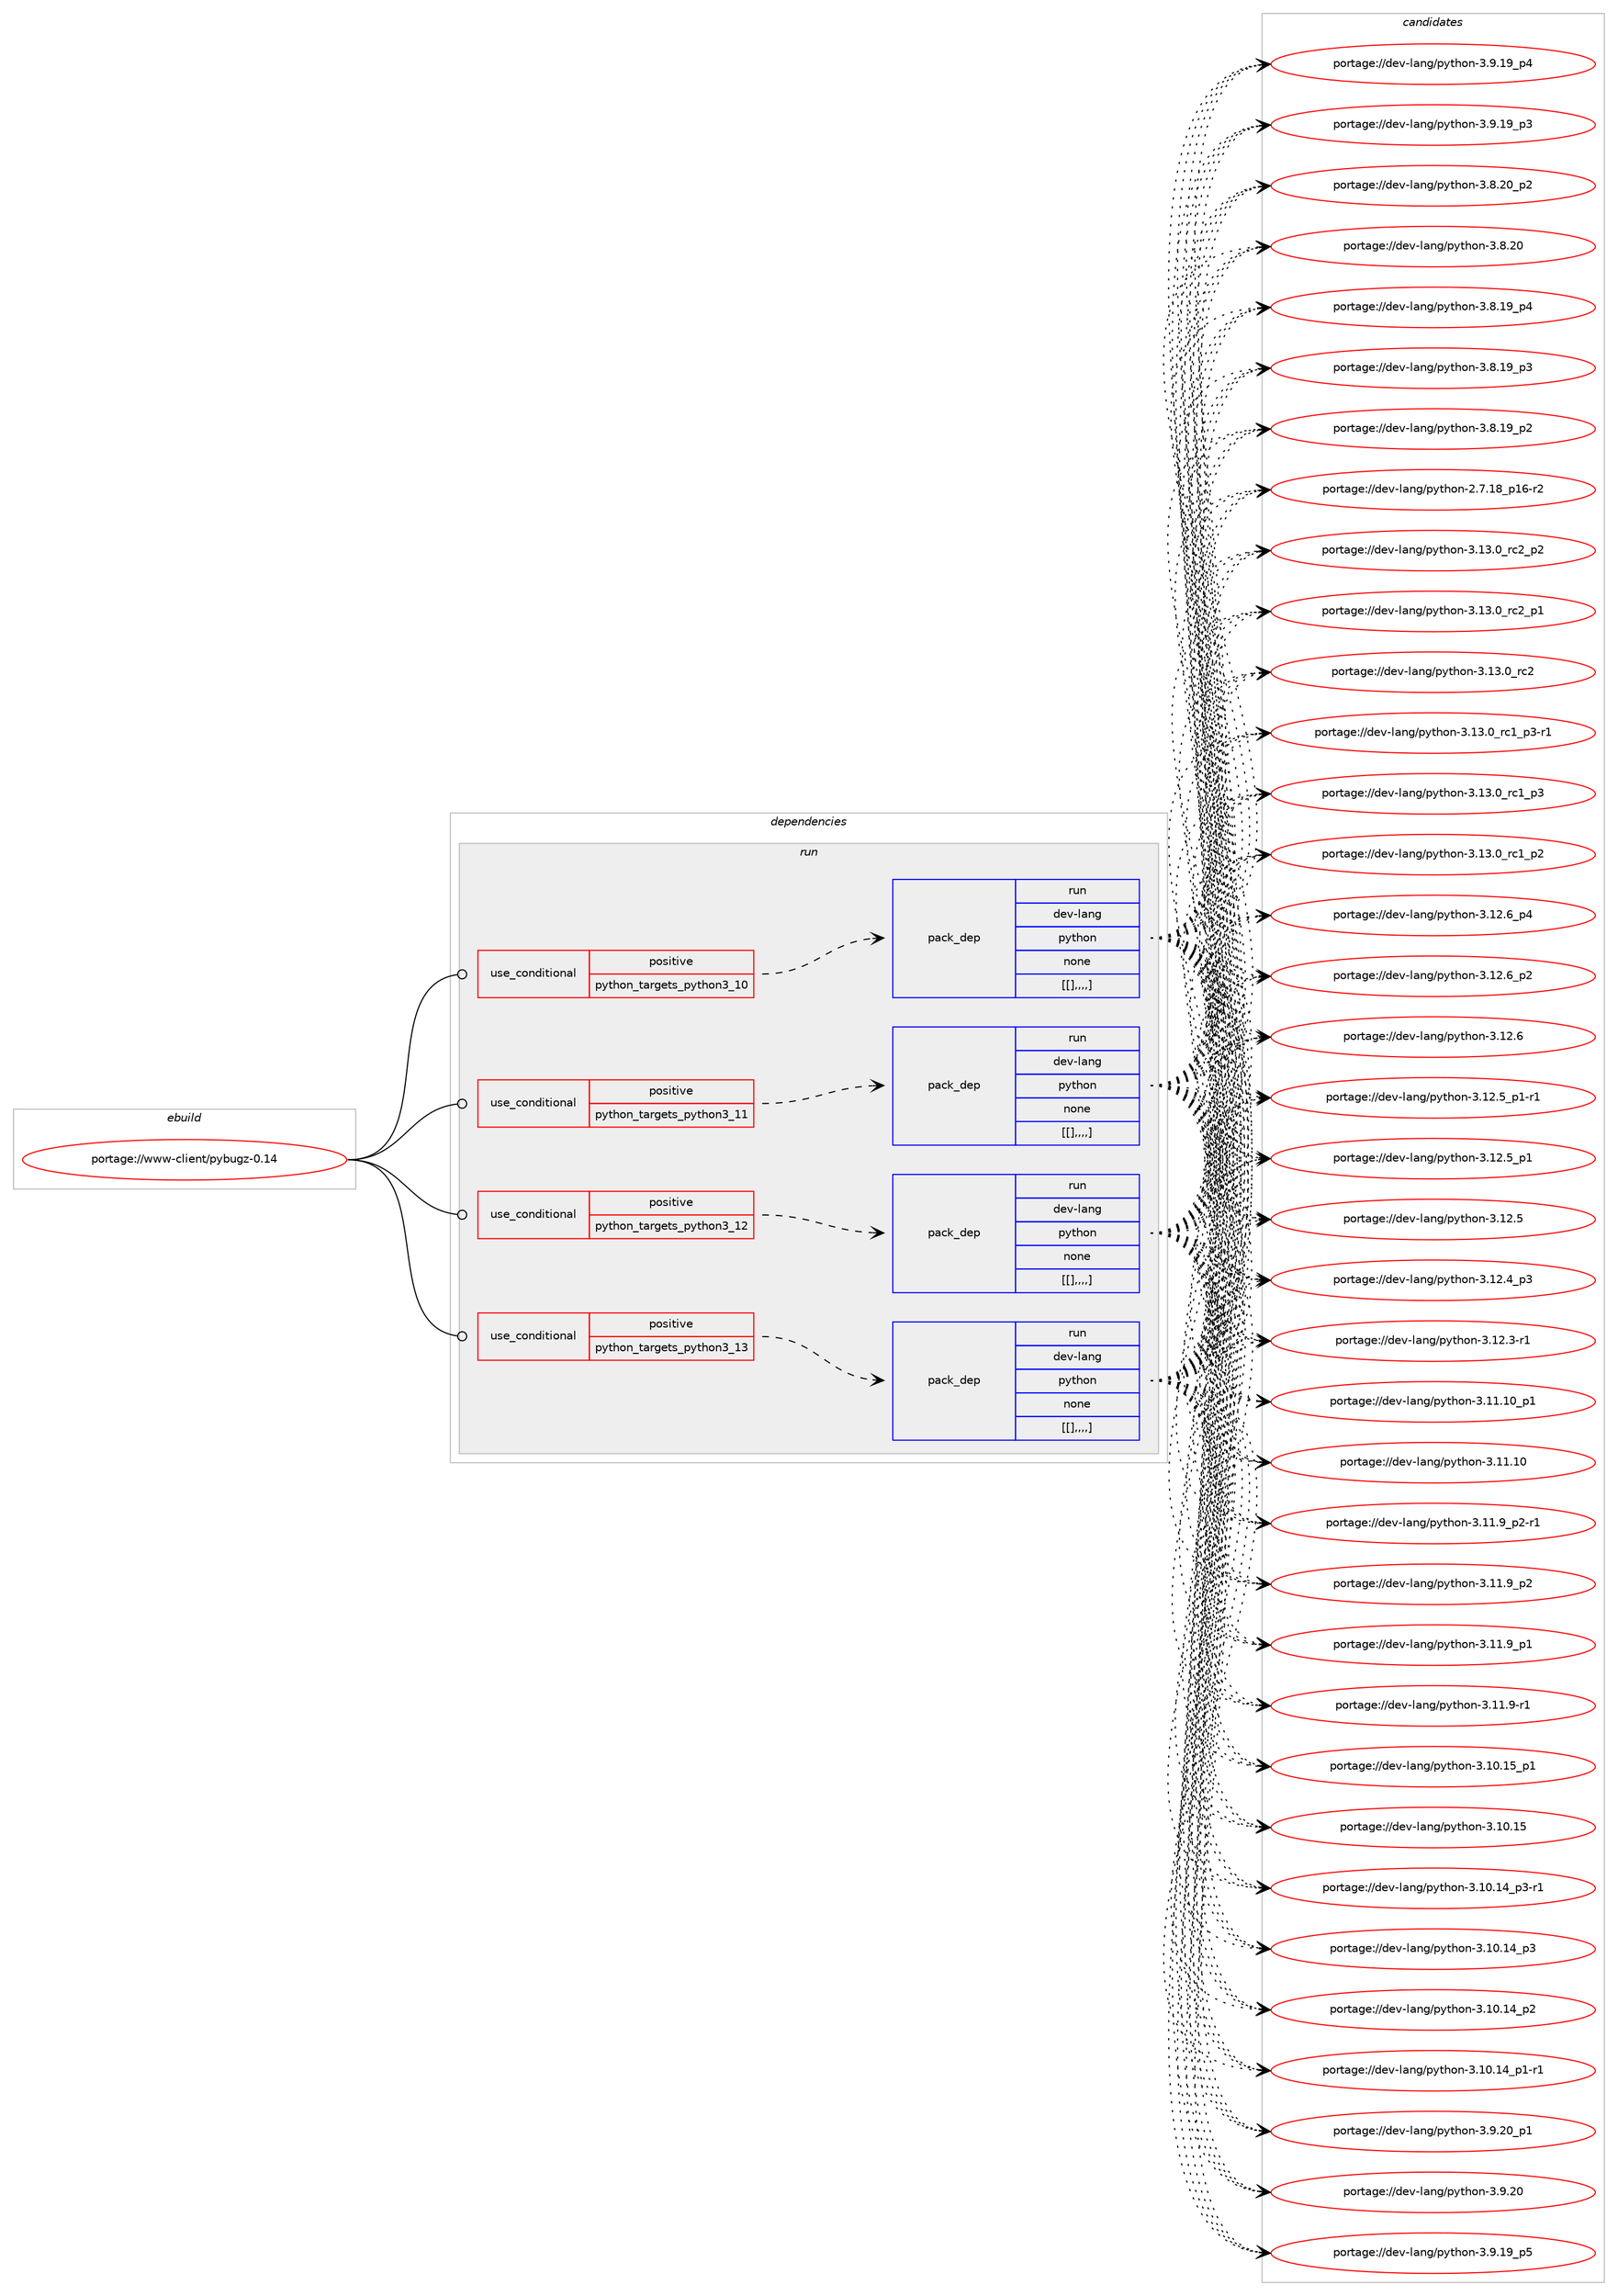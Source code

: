 digraph prolog {

# *************
# Graph options
# *************

newrank=true;
concentrate=true;
compound=true;
graph [rankdir=LR,fontname=Helvetica,fontsize=10,ranksep=1.5];#, ranksep=2.5, nodesep=0.2];
edge  [arrowhead=vee];
node  [fontname=Helvetica,fontsize=10];

# **********
# The ebuild
# **********

subgraph cluster_leftcol {
color=gray;
label=<<i>ebuild</i>>;
id [label="portage://www-client/pybugz-0.14", color=red, width=4, href="../www-client/pybugz-0.14.svg"];
}

# ****************
# The dependencies
# ****************

subgraph cluster_midcol {
color=gray;
label=<<i>dependencies</i>>;
subgraph cluster_compile {
fillcolor="#eeeeee";
style=filled;
label=<<i>compile</i>>;
}
subgraph cluster_compileandrun {
fillcolor="#eeeeee";
style=filled;
label=<<i>compile and run</i>>;
}
subgraph cluster_run {
fillcolor="#eeeeee";
style=filled;
label=<<i>run</i>>;
subgraph cond10708 {
dependency29456 [label=<<TABLE BORDER="0" CELLBORDER="1" CELLSPACING="0" CELLPADDING="4"><TR><TD ROWSPAN="3" CELLPADDING="10">use_conditional</TD></TR><TR><TD>positive</TD></TR><TR><TD>python_targets_python3_10</TD></TR></TABLE>>, shape=none, color=red];
subgraph pack18527 {
dependency29457 [label=<<TABLE BORDER="0" CELLBORDER="1" CELLSPACING="0" CELLPADDING="4" WIDTH="220"><TR><TD ROWSPAN="6" CELLPADDING="30">pack_dep</TD></TR><TR><TD WIDTH="110">run</TD></TR><TR><TD>dev-lang</TD></TR><TR><TD>python</TD></TR><TR><TD>none</TD></TR><TR><TD>[[],,,,]</TD></TR></TABLE>>, shape=none, color=blue];
}
dependency29456:e -> dependency29457:w [weight=20,style="dashed",arrowhead="vee"];
}
id:e -> dependency29456:w [weight=20,style="solid",arrowhead="odot"];
subgraph cond10709 {
dependency29458 [label=<<TABLE BORDER="0" CELLBORDER="1" CELLSPACING="0" CELLPADDING="4"><TR><TD ROWSPAN="3" CELLPADDING="10">use_conditional</TD></TR><TR><TD>positive</TD></TR><TR><TD>python_targets_python3_11</TD></TR></TABLE>>, shape=none, color=red];
subgraph pack18528 {
dependency29459 [label=<<TABLE BORDER="0" CELLBORDER="1" CELLSPACING="0" CELLPADDING="4" WIDTH="220"><TR><TD ROWSPAN="6" CELLPADDING="30">pack_dep</TD></TR><TR><TD WIDTH="110">run</TD></TR><TR><TD>dev-lang</TD></TR><TR><TD>python</TD></TR><TR><TD>none</TD></TR><TR><TD>[[],,,,]</TD></TR></TABLE>>, shape=none, color=blue];
}
dependency29458:e -> dependency29459:w [weight=20,style="dashed",arrowhead="vee"];
}
id:e -> dependency29458:w [weight=20,style="solid",arrowhead="odot"];
subgraph cond10710 {
dependency29460 [label=<<TABLE BORDER="0" CELLBORDER="1" CELLSPACING="0" CELLPADDING="4"><TR><TD ROWSPAN="3" CELLPADDING="10">use_conditional</TD></TR><TR><TD>positive</TD></TR><TR><TD>python_targets_python3_12</TD></TR></TABLE>>, shape=none, color=red];
subgraph pack18529 {
dependency29461 [label=<<TABLE BORDER="0" CELLBORDER="1" CELLSPACING="0" CELLPADDING="4" WIDTH="220"><TR><TD ROWSPAN="6" CELLPADDING="30">pack_dep</TD></TR><TR><TD WIDTH="110">run</TD></TR><TR><TD>dev-lang</TD></TR><TR><TD>python</TD></TR><TR><TD>none</TD></TR><TR><TD>[[],,,,]</TD></TR></TABLE>>, shape=none, color=blue];
}
dependency29460:e -> dependency29461:w [weight=20,style="dashed",arrowhead="vee"];
}
id:e -> dependency29460:w [weight=20,style="solid",arrowhead="odot"];
subgraph cond10711 {
dependency29462 [label=<<TABLE BORDER="0" CELLBORDER="1" CELLSPACING="0" CELLPADDING="4"><TR><TD ROWSPAN="3" CELLPADDING="10">use_conditional</TD></TR><TR><TD>positive</TD></TR><TR><TD>python_targets_python3_13</TD></TR></TABLE>>, shape=none, color=red];
subgraph pack18530 {
dependency29463 [label=<<TABLE BORDER="0" CELLBORDER="1" CELLSPACING="0" CELLPADDING="4" WIDTH="220"><TR><TD ROWSPAN="6" CELLPADDING="30">pack_dep</TD></TR><TR><TD WIDTH="110">run</TD></TR><TR><TD>dev-lang</TD></TR><TR><TD>python</TD></TR><TR><TD>none</TD></TR><TR><TD>[[],,,,]</TD></TR></TABLE>>, shape=none, color=blue];
}
dependency29462:e -> dependency29463:w [weight=20,style="dashed",arrowhead="vee"];
}
id:e -> dependency29462:w [weight=20,style="solid",arrowhead="odot"];
}
}

# **************
# The candidates
# **************

subgraph cluster_choices {
rank=same;
color=gray;
label=<<i>candidates</i>>;

subgraph choice18527 {
color=black;
nodesep=1;
choice100101118451089711010347112121116104111110455146495146489511499509511250 [label="portage://dev-lang/python-3.13.0_rc2_p2", color=red, width=4,href="../dev-lang/python-3.13.0_rc2_p2.svg"];
choice100101118451089711010347112121116104111110455146495146489511499509511249 [label="portage://dev-lang/python-3.13.0_rc2_p1", color=red, width=4,href="../dev-lang/python-3.13.0_rc2_p1.svg"];
choice10010111845108971101034711212111610411111045514649514648951149950 [label="portage://dev-lang/python-3.13.0_rc2", color=red, width=4,href="../dev-lang/python-3.13.0_rc2.svg"];
choice1001011184510897110103471121211161041111104551464951464895114994995112514511449 [label="portage://dev-lang/python-3.13.0_rc1_p3-r1", color=red, width=4,href="../dev-lang/python-3.13.0_rc1_p3-r1.svg"];
choice100101118451089711010347112121116104111110455146495146489511499499511251 [label="portage://dev-lang/python-3.13.0_rc1_p3", color=red, width=4,href="../dev-lang/python-3.13.0_rc1_p3.svg"];
choice100101118451089711010347112121116104111110455146495146489511499499511250 [label="portage://dev-lang/python-3.13.0_rc1_p2", color=red, width=4,href="../dev-lang/python-3.13.0_rc1_p2.svg"];
choice100101118451089711010347112121116104111110455146495046549511252 [label="portage://dev-lang/python-3.12.6_p4", color=red, width=4,href="../dev-lang/python-3.12.6_p4.svg"];
choice100101118451089711010347112121116104111110455146495046549511250 [label="portage://dev-lang/python-3.12.6_p2", color=red, width=4,href="../dev-lang/python-3.12.6_p2.svg"];
choice10010111845108971101034711212111610411111045514649504654 [label="portage://dev-lang/python-3.12.6", color=red, width=4,href="../dev-lang/python-3.12.6.svg"];
choice1001011184510897110103471121211161041111104551464950465395112494511449 [label="portage://dev-lang/python-3.12.5_p1-r1", color=red, width=4,href="../dev-lang/python-3.12.5_p1-r1.svg"];
choice100101118451089711010347112121116104111110455146495046539511249 [label="portage://dev-lang/python-3.12.5_p1", color=red, width=4,href="../dev-lang/python-3.12.5_p1.svg"];
choice10010111845108971101034711212111610411111045514649504653 [label="portage://dev-lang/python-3.12.5", color=red, width=4,href="../dev-lang/python-3.12.5.svg"];
choice100101118451089711010347112121116104111110455146495046529511251 [label="portage://dev-lang/python-3.12.4_p3", color=red, width=4,href="../dev-lang/python-3.12.4_p3.svg"];
choice100101118451089711010347112121116104111110455146495046514511449 [label="portage://dev-lang/python-3.12.3-r1", color=red, width=4,href="../dev-lang/python-3.12.3-r1.svg"];
choice10010111845108971101034711212111610411111045514649494649489511249 [label="portage://dev-lang/python-3.11.10_p1", color=red, width=4,href="../dev-lang/python-3.11.10_p1.svg"];
choice1001011184510897110103471121211161041111104551464949464948 [label="portage://dev-lang/python-3.11.10", color=red, width=4,href="../dev-lang/python-3.11.10.svg"];
choice1001011184510897110103471121211161041111104551464949465795112504511449 [label="portage://dev-lang/python-3.11.9_p2-r1", color=red, width=4,href="../dev-lang/python-3.11.9_p2-r1.svg"];
choice100101118451089711010347112121116104111110455146494946579511250 [label="portage://dev-lang/python-3.11.9_p2", color=red, width=4,href="../dev-lang/python-3.11.9_p2.svg"];
choice100101118451089711010347112121116104111110455146494946579511249 [label="portage://dev-lang/python-3.11.9_p1", color=red, width=4,href="../dev-lang/python-3.11.9_p1.svg"];
choice100101118451089711010347112121116104111110455146494946574511449 [label="portage://dev-lang/python-3.11.9-r1", color=red, width=4,href="../dev-lang/python-3.11.9-r1.svg"];
choice10010111845108971101034711212111610411111045514649484649539511249 [label="portage://dev-lang/python-3.10.15_p1", color=red, width=4,href="../dev-lang/python-3.10.15_p1.svg"];
choice1001011184510897110103471121211161041111104551464948464953 [label="portage://dev-lang/python-3.10.15", color=red, width=4,href="../dev-lang/python-3.10.15.svg"];
choice100101118451089711010347112121116104111110455146494846495295112514511449 [label="portage://dev-lang/python-3.10.14_p3-r1", color=red, width=4,href="../dev-lang/python-3.10.14_p3-r1.svg"];
choice10010111845108971101034711212111610411111045514649484649529511251 [label="portage://dev-lang/python-3.10.14_p3", color=red, width=4,href="../dev-lang/python-3.10.14_p3.svg"];
choice10010111845108971101034711212111610411111045514649484649529511250 [label="portage://dev-lang/python-3.10.14_p2", color=red, width=4,href="../dev-lang/python-3.10.14_p2.svg"];
choice100101118451089711010347112121116104111110455146494846495295112494511449 [label="portage://dev-lang/python-3.10.14_p1-r1", color=red, width=4,href="../dev-lang/python-3.10.14_p1-r1.svg"];
choice100101118451089711010347112121116104111110455146574650489511249 [label="portage://dev-lang/python-3.9.20_p1", color=red, width=4,href="../dev-lang/python-3.9.20_p1.svg"];
choice10010111845108971101034711212111610411111045514657465048 [label="portage://dev-lang/python-3.9.20", color=red, width=4,href="../dev-lang/python-3.9.20.svg"];
choice100101118451089711010347112121116104111110455146574649579511253 [label="portage://dev-lang/python-3.9.19_p5", color=red, width=4,href="../dev-lang/python-3.9.19_p5.svg"];
choice100101118451089711010347112121116104111110455146574649579511252 [label="portage://dev-lang/python-3.9.19_p4", color=red, width=4,href="../dev-lang/python-3.9.19_p4.svg"];
choice100101118451089711010347112121116104111110455146574649579511251 [label="portage://dev-lang/python-3.9.19_p3", color=red, width=4,href="../dev-lang/python-3.9.19_p3.svg"];
choice100101118451089711010347112121116104111110455146564650489511250 [label="portage://dev-lang/python-3.8.20_p2", color=red, width=4,href="../dev-lang/python-3.8.20_p2.svg"];
choice10010111845108971101034711212111610411111045514656465048 [label="portage://dev-lang/python-3.8.20", color=red, width=4,href="../dev-lang/python-3.8.20.svg"];
choice100101118451089711010347112121116104111110455146564649579511252 [label="portage://dev-lang/python-3.8.19_p4", color=red, width=4,href="../dev-lang/python-3.8.19_p4.svg"];
choice100101118451089711010347112121116104111110455146564649579511251 [label="portage://dev-lang/python-3.8.19_p3", color=red, width=4,href="../dev-lang/python-3.8.19_p3.svg"];
choice100101118451089711010347112121116104111110455146564649579511250 [label="portage://dev-lang/python-3.8.19_p2", color=red, width=4,href="../dev-lang/python-3.8.19_p2.svg"];
choice100101118451089711010347112121116104111110455046554649569511249544511450 [label="portage://dev-lang/python-2.7.18_p16-r2", color=red, width=4,href="../dev-lang/python-2.7.18_p16-r2.svg"];
dependency29457:e -> choice100101118451089711010347112121116104111110455146495146489511499509511250:w [style=dotted,weight="100"];
dependency29457:e -> choice100101118451089711010347112121116104111110455146495146489511499509511249:w [style=dotted,weight="100"];
dependency29457:e -> choice10010111845108971101034711212111610411111045514649514648951149950:w [style=dotted,weight="100"];
dependency29457:e -> choice1001011184510897110103471121211161041111104551464951464895114994995112514511449:w [style=dotted,weight="100"];
dependency29457:e -> choice100101118451089711010347112121116104111110455146495146489511499499511251:w [style=dotted,weight="100"];
dependency29457:e -> choice100101118451089711010347112121116104111110455146495146489511499499511250:w [style=dotted,weight="100"];
dependency29457:e -> choice100101118451089711010347112121116104111110455146495046549511252:w [style=dotted,weight="100"];
dependency29457:e -> choice100101118451089711010347112121116104111110455146495046549511250:w [style=dotted,weight="100"];
dependency29457:e -> choice10010111845108971101034711212111610411111045514649504654:w [style=dotted,weight="100"];
dependency29457:e -> choice1001011184510897110103471121211161041111104551464950465395112494511449:w [style=dotted,weight="100"];
dependency29457:e -> choice100101118451089711010347112121116104111110455146495046539511249:w [style=dotted,weight="100"];
dependency29457:e -> choice10010111845108971101034711212111610411111045514649504653:w [style=dotted,weight="100"];
dependency29457:e -> choice100101118451089711010347112121116104111110455146495046529511251:w [style=dotted,weight="100"];
dependency29457:e -> choice100101118451089711010347112121116104111110455146495046514511449:w [style=dotted,weight="100"];
dependency29457:e -> choice10010111845108971101034711212111610411111045514649494649489511249:w [style=dotted,weight="100"];
dependency29457:e -> choice1001011184510897110103471121211161041111104551464949464948:w [style=dotted,weight="100"];
dependency29457:e -> choice1001011184510897110103471121211161041111104551464949465795112504511449:w [style=dotted,weight="100"];
dependency29457:e -> choice100101118451089711010347112121116104111110455146494946579511250:w [style=dotted,weight="100"];
dependency29457:e -> choice100101118451089711010347112121116104111110455146494946579511249:w [style=dotted,weight="100"];
dependency29457:e -> choice100101118451089711010347112121116104111110455146494946574511449:w [style=dotted,weight="100"];
dependency29457:e -> choice10010111845108971101034711212111610411111045514649484649539511249:w [style=dotted,weight="100"];
dependency29457:e -> choice1001011184510897110103471121211161041111104551464948464953:w [style=dotted,weight="100"];
dependency29457:e -> choice100101118451089711010347112121116104111110455146494846495295112514511449:w [style=dotted,weight="100"];
dependency29457:e -> choice10010111845108971101034711212111610411111045514649484649529511251:w [style=dotted,weight="100"];
dependency29457:e -> choice10010111845108971101034711212111610411111045514649484649529511250:w [style=dotted,weight="100"];
dependency29457:e -> choice100101118451089711010347112121116104111110455146494846495295112494511449:w [style=dotted,weight="100"];
dependency29457:e -> choice100101118451089711010347112121116104111110455146574650489511249:w [style=dotted,weight="100"];
dependency29457:e -> choice10010111845108971101034711212111610411111045514657465048:w [style=dotted,weight="100"];
dependency29457:e -> choice100101118451089711010347112121116104111110455146574649579511253:w [style=dotted,weight="100"];
dependency29457:e -> choice100101118451089711010347112121116104111110455146574649579511252:w [style=dotted,weight="100"];
dependency29457:e -> choice100101118451089711010347112121116104111110455146574649579511251:w [style=dotted,weight="100"];
dependency29457:e -> choice100101118451089711010347112121116104111110455146564650489511250:w [style=dotted,weight="100"];
dependency29457:e -> choice10010111845108971101034711212111610411111045514656465048:w [style=dotted,weight="100"];
dependency29457:e -> choice100101118451089711010347112121116104111110455146564649579511252:w [style=dotted,weight="100"];
dependency29457:e -> choice100101118451089711010347112121116104111110455146564649579511251:w [style=dotted,weight="100"];
dependency29457:e -> choice100101118451089711010347112121116104111110455146564649579511250:w [style=dotted,weight="100"];
dependency29457:e -> choice100101118451089711010347112121116104111110455046554649569511249544511450:w [style=dotted,weight="100"];
}
subgraph choice18528 {
color=black;
nodesep=1;
choice100101118451089711010347112121116104111110455146495146489511499509511250 [label="portage://dev-lang/python-3.13.0_rc2_p2", color=red, width=4,href="../dev-lang/python-3.13.0_rc2_p2.svg"];
choice100101118451089711010347112121116104111110455146495146489511499509511249 [label="portage://dev-lang/python-3.13.0_rc2_p1", color=red, width=4,href="../dev-lang/python-3.13.0_rc2_p1.svg"];
choice10010111845108971101034711212111610411111045514649514648951149950 [label="portage://dev-lang/python-3.13.0_rc2", color=red, width=4,href="../dev-lang/python-3.13.0_rc2.svg"];
choice1001011184510897110103471121211161041111104551464951464895114994995112514511449 [label="portage://dev-lang/python-3.13.0_rc1_p3-r1", color=red, width=4,href="../dev-lang/python-3.13.0_rc1_p3-r1.svg"];
choice100101118451089711010347112121116104111110455146495146489511499499511251 [label="portage://dev-lang/python-3.13.0_rc1_p3", color=red, width=4,href="../dev-lang/python-3.13.0_rc1_p3.svg"];
choice100101118451089711010347112121116104111110455146495146489511499499511250 [label="portage://dev-lang/python-3.13.0_rc1_p2", color=red, width=4,href="../dev-lang/python-3.13.0_rc1_p2.svg"];
choice100101118451089711010347112121116104111110455146495046549511252 [label="portage://dev-lang/python-3.12.6_p4", color=red, width=4,href="../dev-lang/python-3.12.6_p4.svg"];
choice100101118451089711010347112121116104111110455146495046549511250 [label="portage://dev-lang/python-3.12.6_p2", color=red, width=4,href="../dev-lang/python-3.12.6_p2.svg"];
choice10010111845108971101034711212111610411111045514649504654 [label="portage://dev-lang/python-3.12.6", color=red, width=4,href="../dev-lang/python-3.12.6.svg"];
choice1001011184510897110103471121211161041111104551464950465395112494511449 [label="portage://dev-lang/python-3.12.5_p1-r1", color=red, width=4,href="../dev-lang/python-3.12.5_p1-r1.svg"];
choice100101118451089711010347112121116104111110455146495046539511249 [label="portage://dev-lang/python-3.12.5_p1", color=red, width=4,href="../dev-lang/python-3.12.5_p1.svg"];
choice10010111845108971101034711212111610411111045514649504653 [label="portage://dev-lang/python-3.12.5", color=red, width=4,href="../dev-lang/python-3.12.5.svg"];
choice100101118451089711010347112121116104111110455146495046529511251 [label="portage://dev-lang/python-3.12.4_p3", color=red, width=4,href="../dev-lang/python-3.12.4_p3.svg"];
choice100101118451089711010347112121116104111110455146495046514511449 [label="portage://dev-lang/python-3.12.3-r1", color=red, width=4,href="../dev-lang/python-3.12.3-r1.svg"];
choice10010111845108971101034711212111610411111045514649494649489511249 [label="portage://dev-lang/python-3.11.10_p1", color=red, width=4,href="../dev-lang/python-3.11.10_p1.svg"];
choice1001011184510897110103471121211161041111104551464949464948 [label="portage://dev-lang/python-3.11.10", color=red, width=4,href="../dev-lang/python-3.11.10.svg"];
choice1001011184510897110103471121211161041111104551464949465795112504511449 [label="portage://dev-lang/python-3.11.9_p2-r1", color=red, width=4,href="../dev-lang/python-3.11.9_p2-r1.svg"];
choice100101118451089711010347112121116104111110455146494946579511250 [label="portage://dev-lang/python-3.11.9_p2", color=red, width=4,href="../dev-lang/python-3.11.9_p2.svg"];
choice100101118451089711010347112121116104111110455146494946579511249 [label="portage://dev-lang/python-3.11.9_p1", color=red, width=4,href="../dev-lang/python-3.11.9_p1.svg"];
choice100101118451089711010347112121116104111110455146494946574511449 [label="portage://dev-lang/python-3.11.9-r1", color=red, width=4,href="../dev-lang/python-3.11.9-r1.svg"];
choice10010111845108971101034711212111610411111045514649484649539511249 [label="portage://dev-lang/python-3.10.15_p1", color=red, width=4,href="../dev-lang/python-3.10.15_p1.svg"];
choice1001011184510897110103471121211161041111104551464948464953 [label="portage://dev-lang/python-3.10.15", color=red, width=4,href="../dev-lang/python-3.10.15.svg"];
choice100101118451089711010347112121116104111110455146494846495295112514511449 [label="portage://dev-lang/python-3.10.14_p3-r1", color=red, width=4,href="../dev-lang/python-3.10.14_p3-r1.svg"];
choice10010111845108971101034711212111610411111045514649484649529511251 [label="portage://dev-lang/python-3.10.14_p3", color=red, width=4,href="../dev-lang/python-3.10.14_p3.svg"];
choice10010111845108971101034711212111610411111045514649484649529511250 [label="portage://dev-lang/python-3.10.14_p2", color=red, width=4,href="../dev-lang/python-3.10.14_p2.svg"];
choice100101118451089711010347112121116104111110455146494846495295112494511449 [label="portage://dev-lang/python-3.10.14_p1-r1", color=red, width=4,href="../dev-lang/python-3.10.14_p1-r1.svg"];
choice100101118451089711010347112121116104111110455146574650489511249 [label="portage://dev-lang/python-3.9.20_p1", color=red, width=4,href="../dev-lang/python-3.9.20_p1.svg"];
choice10010111845108971101034711212111610411111045514657465048 [label="portage://dev-lang/python-3.9.20", color=red, width=4,href="../dev-lang/python-3.9.20.svg"];
choice100101118451089711010347112121116104111110455146574649579511253 [label="portage://dev-lang/python-3.9.19_p5", color=red, width=4,href="../dev-lang/python-3.9.19_p5.svg"];
choice100101118451089711010347112121116104111110455146574649579511252 [label="portage://dev-lang/python-3.9.19_p4", color=red, width=4,href="../dev-lang/python-3.9.19_p4.svg"];
choice100101118451089711010347112121116104111110455146574649579511251 [label="portage://dev-lang/python-3.9.19_p3", color=red, width=4,href="../dev-lang/python-3.9.19_p3.svg"];
choice100101118451089711010347112121116104111110455146564650489511250 [label="portage://dev-lang/python-3.8.20_p2", color=red, width=4,href="../dev-lang/python-3.8.20_p2.svg"];
choice10010111845108971101034711212111610411111045514656465048 [label="portage://dev-lang/python-3.8.20", color=red, width=4,href="../dev-lang/python-3.8.20.svg"];
choice100101118451089711010347112121116104111110455146564649579511252 [label="portage://dev-lang/python-3.8.19_p4", color=red, width=4,href="../dev-lang/python-3.8.19_p4.svg"];
choice100101118451089711010347112121116104111110455146564649579511251 [label="portage://dev-lang/python-3.8.19_p3", color=red, width=4,href="../dev-lang/python-3.8.19_p3.svg"];
choice100101118451089711010347112121116104111110455146564649579511250 [label="portage://dev-lang/python-3.8.19_p2", color=red, width=4,href="../dev-lang/python-3.8.19_p2.svg"];
choice100101118451089711010347112121116104111110455046554649569511249544511450 [label="portage://dev-lang/python-2.7.18_p16-r2", color=red, width=4,href="../dev-lang/python-2.7.18_p16-r2.svg"];
dependency29459:e -> choice100101118451089711010347112121116104111110455146495146489511499509511250:w [style=dotted,weight="100"];
dependency29459:e -> choice100101118451089711010347112121116104111110455146495146489511499509511249:w [style=dotted,weight="100"];
dependency29459:e -> choice10010111845108971101034711212111610411111045514649514648951149950:w [style=dotted,weight="100"];
dependency29459:e -> choice1001011184510897110103471121211161041111104551464951464895114994995112514511449:w [style=dotted,weight="100"];
dependency29459:e -> choice100101118451089711010347112121116104111110455146495146489511499499511251:w [style=dotted,weight="100"];
dependency29459:e -> choice100101118451089711010347112121116104111110455146495146489511499499511250:w [style=dotted,weight="100"];
dependency29459:e -> choice100101118451089711010347112121116104111110455146495046549511252:w [style=dotted,weight="100"];
dependency29459:e -> choice100101118451089711010347112121116104111110455146495046549511250:w [style=dotted,weight="100"];
dependency29459:e -> choice10010111845108971101034711212111610411111045514649504654:w [style=dotted,weight="100"];
dependency29459:e -> choice1001011184510897110103471121211161041111104551464950465395112494511449:w [style=dotted,weight="100"];
dependency29459:e -> choice100101118451089711010347112121116104111110455146495046539511249:w [style=dotted,weight="100"];
dependency29459:e -> choice10010111845108971101034711212111610411111045514649504653:w [style=dotted,weight="100"];
dependency29459:e -> choice100101118451089711010347112121116104111110455146495046529511251:w [style=dotted,weight="100"];
dependency29459:e -> choice100101118451089711010347112121116104111110455146495046514511449:w [style=dotted,weight="100"];
dependency29459:e -> choice10010111845108971101034711212111610411111045514649494649489511249:w [style=dotted,weight="100"];
dependency29459:e -> choice1001011184510897110103471121211161041111104551464949464948:w [style=dotted,weight="100"];
dependency29459:e -> choice1001011184510897110103471121211161041111104551464949465795112504511449:w [style=dotted,weight="100"];
dependency29459:e -> choice100101118451089711010347112121116104111110455146494946579511250:w [style=dotted,weight="100"];
dependency29459:e -> choice100101118451089711010347112121116104111110455146494946579511249:w [style=dotted,weight="100"];
dependency29459:e -> choice100101118451089711010347112121116104111110455146494946574511449:w [style=dotted,weight="100"];
dependency29459:e -> choice10010111845108971101034711212111610411111045514649484649539511249:w [style=dotted,weight="100"];
dependency29459:e -> choice1001011184510897110103471121211161041111104551464948464953:w [style=dotted,weight="100"];
dependency29459:e -> choice100101118451089711010347112121116104111110455146494846495295112514511449:w [style=dotted,weight="100"];
dependency29459:e -> choice10010111845108971101034711212111610411111045514649484649529511251:w [style=dotted,weight="100"];
dependency29459:e -> choice10010111845108971101034711212111610411111045514649484649529511250:w [style=dotted,weight="100"];
dependency29459:e -> choice100101118451089711010347112121116104111110455146494846495295112494511449:w [style=dotted,weight="100"];
dependency29459:e -> choice100101118451089711010347112121116104111110455146574650489511249:w [style=dotted,weight="100"];
dependency29459:e -> choice10010111845108971101034711212111610411111045514657465048:w [style=dotted,weight="100"];
dependency29459:e -> choice100101118451089711010347112121116104111110455146574649579511253:w [style=dotted,weight="100"];
dependency29459:e -> choice100101118451089711010347112121116104111110455146574649579511252:w [style=dotted,weight="100"];
dependency29459:e -> choice100101118451089711010347112121116104111110455146574649579511251:w [style=dotted,weight="100"];
dependency29459:e -> choice100101118451089711010347112121116104111110455146564650489511250:w [style=dotted,weight="100"];
dependency29459:e -> choice10010111845108971101034711212111610411111045514656465048:w [style=dotted,weight="100"];
dependency29459:e -> choice100101118451089711010347112121116104111110455146564649579511252:w [style=dotted,weight="100"];
dependency29459:e -> choice100101118451089711010347112121116104111110455146564649579511251:w [style=dotted,weight="100"];
dependency29459:e -> choice100101118451089711010347112121116104111110455146564649579511250:w [style=dotted,weight="100"];
dependency29459:e -> choice100101118451089711010347112121116104111110455046554649569511249544511450:w [style=dotted,weight="100"];
}
subgraph choice18529 {
color=black;
nodesep=1;
choice100101118451089711010347112121116104111110455146495146489511499509511250 [label="portage://dev-lang/python-3.13.0_rc2_p2", color=red, width=4,href="../dev-lang/python-3.13.0_rc2_p2.svg"];
choice100101118451089711010347112121116104111110455146495146489511499509511249 [label="portage://dev-lang/python-3.13.0_rc2_p1", color=red, width=4,href="../dev-lang/python-3.13.0_rc2_p1.svg"];
choice10010111845108971101034711212111610411111045514649514648951149950 [label="portage://dev-lang/python-3.13.0_rc2", color=red, width=4,href="../dev-lang/python-3.13.0_rc2.svg"];
choice1001011184510897110103471121211161041111104551464951464895114994995112514511449 [label="portage://dev-lang/python-3.13.0_rc1_p3-r1", color=red, width=4,href="../dev-lang/python-3.13.0_rc1_p3-r1.svg"];
choice100101118451089711010347112121116104111110455146495146489511499499511251 [label="portage://dev-lang/python-3.13.0_rc1_p3", color=red, width=4,href="../dev-lang/python-3.13.0_rc1_p3.svg"];
choice100101118451089711010347112121116104111110455146495146489511499499511250 [label="portage://dev-lang/python-3.13.0_rc1_p2", color=red, width=4,href="../dev-lang/python-3.13.0_rc1_p2.svg"];
choice100101118451089711010347112121116104111110455146495046549511252 [label="portage://dev-lang/python-3.12.6_p4", color=red, width=4,href="../dev-lang/python-3.12.6_p4.svg"];
choice100101118451089711010347112121116104111110455146495046549511250 [label="portage://dev-lang/python-3.12.6_p2", color=red, width=4,href="../dev-lang/python-3.12.6_p2.svg"];
choice10010111845108971101034711212111610411111045514649504654 [label="portage://dev-lang/python-3.12.6", color=red, width=4,href="../dev-lang/python-3.12.6.svg"];
choice1001011184510897110103471121211161041111104551464950465395112494511449 [label="portage://dev-lang/python-3.12.5_p1-r1", color=red, width=4,href="../dev-lang/python-3.12.5_p1-r1.svg"];
choice100101118451089711010347112121116104111110455146495046539511249 [label="portage://dev-lang/python-3.12.5_p1", color=red, width=4,href="../dev-lang/python-3.12.5_p1.svg"];
choice10010111845108971101034711212111610411111045514649504653 [label="portage://dev-lang/python-3.12.5", color=red, width=4,href="../dev-lang/python-3.12.5.svg"];
choice100101118451089711010347112121116104111110455146495046529511251 [label="portage://dev-lang/python-3.12.4_p3", color=red, width=4,href="../dev-lang/python-3.12.4_p3.svg"];
choice100101118451089711010347112121116104111110455146495046514511449 [label="portage://dev-lang/python-3.12.3-r1", color=red, width=4,href="../dev-lang/python-3.12.3-r1.svg"];
choice10010111845108971101034711212111610411111045514649494649489511249 [label="portage://dev-lang/python-3.11.10_p1", color=red, width=4,href="../dev-lang/python-3.11.10_p1.svg"];
choice1001011184510897110103471121211161041111104551464949464948 [label="portage://dev-lang/python-3.11.10", color=red, width=4,href="../dev-lang/python-3.11.10.svg"];
choice1001011184510897110103471121211161041111104551464949465795112504511449 [label="portage://dev-lang/python-3.11.9_p2-r1", color=red, width=4,href="../dev-lang/python-3.11.9_p2-r1.svg"];
choice100101118451089711010347112121116104111110455146494946579511250 [label="portage://dev-lang/python-3.11.9_p2", color=red, width=4,href="../dev-lang/python-3.11.9_p2.svg"];
choice100101118451089711010347112121116104111110455146494946579511249 [label="portage://dev-lang/python-3.11.9_p1", color=red, width=4,href="../dev-lang/python-3.11.9_p1.svg"];
choice100101118451089711010347112121116104111110455146494946574511449 [label="portage://dev-lang/python-3.11.9-r1", color=red, width=4,href="../dev-lang/python-3.11.9-r1.svg"];
choice10010111845108971101034711212111610411111045514649484649539511249 [label="portage://dev-lang/python-3.10.15_p1", color=red, width=4,href="../dev-lang/python-3.10.15_p1.svg"];
choice1001011184510897110103471121211161041111104551464948464953 [label="portage://dev-lang/python-3.10.15", color=red, width=4,href="../dev-lang/python-3.10.15.svg"];
choice100101118451089711010347112121116104111110455146494846495295112514511449 [label="portage://dev-lang/python-3.10.14_p3-r1", color=red, width=4,href="../dev-lang/python-3.10.14_p3-r1.svg"];
choice10010111845108971101034711212111610411111045514649484649529511251 [label="portage://dev-lang/python-3.10.14_p3", color=red, width=4,href="../dev-lang/python-3.10.14_p3.svg"];
choice10010111845108971101034711212111610411111045514649484649529511250 [label="portage://dev-lang/python-3.10.14_p2", color=red, width=4,href="../dev-lang/python-3.10.14_p2.svg"];
choice100101118451089711010347112121116104111110455146494846495295112494511449 [label="portage://dev-lang/python-3.10.14_p1-r1", color=red, width=4,href="../dev-lang/python-3.10.14_p1-r1.svg"];
choice100101118451089711010347112121116104111110455146574650489511249 [label="portage://dev-lang/python-3.9.20_p1", color=red, width=4,href="../dev-lang/python-3.9.20_p1.svg"];
choice10010111845108971101034711212111610411111045514657465048 [label="portage://dev-lang/python-3.9.20", color=red, width=4,href="../dev-lang/python-3.9.20.svg"];
choice100101118451089711010347112121116104111110455146574649579511253 [label="portage://dev-lang/python-3.9.19_p5", color=red, width=4,href="../dev-lang/python-3.9.19_p5.svg"];
choice100101118451089711010347112121116104111110455146574649579511252 [label="portage://dev-lang/python-3.9.19_p4", color=red, width=4,href="../dev-lang/python-3.9.19_p4.svg"];
choice100101118451089711010347112121116104111110455146574649579511251 [label="portage://dev-lang/python-3.9.19_p3", color=red, width=4,href="../dev-lang/python-3.9.19_p3.svg"];
choice100101118451089711010347112121116104111110455146564650489511250 [label="portage://dev-lang/python-3.8.20_p2", color=red, width=4,href="../dev-lang/python-3.8.20_p2.svg"];
choice10010111845108971101034711212111610411111045514656465048 [label="portage://dev-lang/python-3.8.20", color=red, width=4,href="../dev-lang/python-3.8.20.svg"];
choice100101118451089711010347112121116104111110455146564649579511252 [label="portage://dev-lang/python-3.8.19_p4", color=red, width=4,href="../dev-lang/python-3.8.19_p4.svg"];
choice100101118451089711010347112121116104111110455146564649579511251 [label="portage://dev-lang/python-3.8.19_p3", color=red, width=4,href="../dev-lang/python-3.8.19_p3.svg"];
choice100101118451089711010347112121116104111110455146564649579511250 [label="portage://dev-lang/python-3.8.19_p2", color=red, width=4,href="../dev-lang/python-3.8.19_p2.svg"];
choice100101118451089711010347112121116104111110455046554649569511249544511450 [label="portage://dev-lang/python-2.7.18_p16-r2", color=red, width=4,href="../dev-lang/python-2.7.18_p16-r2.svg"];
dependency29461:e -> choice100101118451089711010347112121116104111110455146495146489511499509511250:w [style=dotted,weight="100"];
dependency29461:e -> choice100101118451089711010347112121116104111110455146495146489511499509511249:w [style=dotted,weight="100"];
dependency29461:e -> choice10010111845108971101034711212111610411111045514649514648951149950:w [style=dotted,weight="100"];
dependency29461:e -> choice1001011184510897110103471121211161041111104551464951464895114994995112514511449:w [style=dotted,weight="100"];
dependency29461:e -> choice100101118451089711010347112121116104111110455146495146489511499499511251:w [style=dotted,weight="100"];
dependency29461:e -> choice100101118451089711010347112121116104111110455146495146489511499499511250:w [style=dotted,weight="100"];
dependency29461:e -> choice100101118451089711010347112121116104111110455146495046549511252:w [style=dotted,weight="100"];
dependency29461:e -> choice100101118451089711010347112121116104111110455146495046549511250:w [style=dotted,weight="100"];
dependency29461:e -> choice10010111845108971101034711212111610411111045514649504654:w [style=dotted,weight="100"];
dependency29461:e -> choice1001011184510897110103471121211161041111104551464950465395112494511449:w [style=dotted,weight="100"];
dependency29461:e -> choice100101118451089711010347112121116104111110455146495046539511249:w [style=dotted,weight="100"];
dependency29461:e -> choice10010111845108971101034711212111610411111045514649504653:w [style=dotted,weight="100"];
dependency29461:e -> choice100101118451089711010347112121116104111110455146495046529511251:w [style=dotted,weight="100"];
dependency29461:e -> choice100101118451089711010347112121116104111110455146495046514511449:w [style=dotted,weight="100"];
dependency29461:e -> choice10010111845108971101034711212111610411111045514649494649489511249:w [style=dotted,weight="100"];
dependency29461:e -> choice1001011184510897110103471121211161041111104551464949464948:w [style=dotted,weight="100"];
dependency29461:e -> choice1001011184510897110103471121211161041111104551464949465795112504511449:w [style=dotted,weight="100"];
dependency29461:e -> choice100101118451089711010347112121116104111110455146494946579511250:w [style=dotted,weight="100"];
dependency29461:e -> choice100101118451089711010347112121116104111110455146494946579511249:w [style=dotted,weight="100"];
dependency29461:e -> choice100101118451089711010347112121116104111110455146494946574511449:w [style=dotted,weight="100"];
dependency29461:e -> choice10010111845108971101034711212111610411111045514649484649539511249:w [style=dotted,weight="100"];
dependency29461:e -> choice1001011184510897110103471121211161041111104551464948464953:w [style=dotted,weight="100"];
dependency29461:e -> choice100101118451089711010347112121116104111110455146494846495295112514511449:w [style=dotted,weight="100"];
dependency29461:e -> choice10010111845108971101034711212111610411111045514649484649529511251:w [style=dotted,weight="100"];
dependency29461:e -> choice10010111845108971101034711212111610411111045514649484649529511250:w [style=dotted,weight="100"];
dependency29461:e -> choice100101118451089711010347112121116104111110455146494846495295112494511449:w [style=dotted,weight="100"];
dependency29461:e -> choice100101118451089711010347112121116104111110455146574650489511249:w [style=dotted,weight="100"];
dependency29461:e -> choice10010111845108971101034711212111610411111045514657465048:w [style=dotted,weight="100"];
dependency29461:e -> choice100101118451089711010347112121116104111110455146574649579511253:w [style=dotted,weight="100"];
dependency29461:e -> choice100101118451089711010347112121116104111110455146574649579511252:w [style=dotted,weight="100"];
dependency29461:e -> choice100101118451089711010347112121116104111110455146574649579511251:w [style=dotted,weight="100"];
dependency29461:e -> choice100101118451089711010347112121116104111110455146564650489511250:w [style=dotted,weight="100"];
dependency29461:e -> choice10010111845108971101034711212111610411111045514656465048:w [style=dotted,weight="100"];
dependency29461:e -> choice100101118451089711010347112121116104111110455146564649579511252:w [style=dotted,weight="100"];
dependency29461:e -> choice100101118451089711010347112121116104111110455146564649579511251:w [style=dotted,weight="100"];
dependency29461:e -> choice100101118451089711010347112121116104111110455146564649579511250:w [style=dotted,weight="100"];
dependency29461:e -> choice100101118451089711010347112121116104111110455046554649569511249544511450:w [style=dotted,weight="100"];
}
subgraph choice18530 {
color=black;
nodesep=1;
choice100101118451089711010347112121116104111110455146495146489511499509511250 [label="portage://dev-lang/python-3.13.0_rc2_p2", color=red, width=4,href="../dev-lang/python-3.13.0_rc2_p2.svg"];
choice100101118451089711010347112121116104111110455146495146489511499509511249 [label="portage://dev-lang/python-3.13.0_rc2_p1", color=red, width=4,href="../dev-lang/python-3.13.0_rc2_p1.svg"];
choice10010111845108971101034711212111610411111045514649514648951149950 [label="portage://dev-lang/python-3.13.0_rc2", color=red, width=4,href="../dev-lang/python-3.13.0_rc2.svg"];
choice1001011184510897110103471121211161041111104551464951464895114994995112514511449 [label="portage://dev-lang/python-3.13.0_rc1_p3-r1", color=red, width=4,href="../dev-lang/python-3.13.0_rc1_p3-r1.svg"];
choice100101118451089711010347112121116104111110455146495146489511499499511251 [label="portage://dev-lang/python-3.13.0_rc1_p3", color=red, width=4,href="../dev-lang/python-3.13.0_rc1_p3.svg"];
choice100101118451089711010347112121116104111110455146495146489511499499511250 [label="portage://dev-lang/python-3.13.0_rc1_p2", color=red, width=4,href="../dev-lang/python-3.13.0_rc1_p2.svg"];
choice100101118451089711010347112121116104111110455146495046549511252 [label="portage://dev-lang/python-3.12.6_p4", color=red, width=4,href="../dev-lang/python-3.12.6_p4.svg"];
choice100101118451089711010347112121116104111110455146495046549511250 [label="portage://dev-lang/python-3.12.6_p2", color=red, width=4,href="../dev-lang/python-3.12.6_p2.svg"];
choice10010111845108971101034711212111610411111045514649504654 [label="portage://dev-lang/python-3.12.6", color=red, width=4,href="../dev-lang/python-3.12.6.svg"];
choice1001011184510897110103471121211161041111104551464950465395112494511449 [label="portage://dev-lang/python-3.12.5_p1-r1", color=red, width=4,href="../dev-lang/python-3.12.5_p1-r1.svg"];
choice100101118451089711010347112121116104111110455146495046539511249 [label="portage://dev-lang/python-3.12.5_p1", color=red, width=4,href="../dev-lang/python-3.12.5_p1.svg"];
choice10010111845108971101034711212111610411111045514649504653 [label="portage://dev-lang/python-3.12.5", color=red, width=4,href="../dev-lang/python-3.12.5.svg"];
choice100101118451089711010347112121116104111110455146495046529511251 [label="portage://dev-lang/python-3.12.4_p3", color=red, width=4,href="../dev-lang/python-3.12.4_p3.svg"];
choice100101118451089711010347112121116104111110455146495046514511449 [label="portage://dev-lang/python-3.12.3-r1", color=red, width=4,href="../dev-lang/python-3.12.3-r1.svg"];
choice10010111845108971101034711212111610411111045514649494649489511249 [label="portage://dev-lang/python-3.11.10_p1", color=red, width=4,href="../dev-lang/python-3.11.10_p1.svg"];
choice1001011184510897110103471121211161041111104551464949464948 [label="portage://dev-lang/python-3.11.10", color=red, width=4,href="../dev-lang/python-3.11.10.svg"];
choice1001011184510897110103471121211161041111104551464949465795112504511449 [label="portage://dev-lang/python-3.11.9_p2-r1", color=red, width=4,href="../dev-lang/python-3.11.9_p2-r1.svg"];
choice100101118451089711010347112121116104111110455146494946579511250 [label="portage://dev-lang/python-3.11.9_p2", color=red, width=4,href="../dev-lang/python-3.11.9_p2.svg"];
choice100101118451089711010347112121116104111110455146494946579511249 [label="portage://dev-lang/python-3.11.9_p1", color=red, width=4,href="../dev-lang/python-3.11.9_p1.svg"];
choice100101118451089711010347112121116104111110455146494946574511449 [label="portage://dev-lang/python-3.11.9-r1", color=red, width=4,href="../dev-lang/python-3.11.9-r1.svg"];
choice10010111845108971101034711212111610411111045514649484649539511249 [label="portage://dev-lang/python-3.10.15_p1", color=red, width=4,href="../dev-lang/python-3.10.15_p1.svg"];
choice1001011184510897110103471121211161041111104551464948464953 [label="portage://dev-lang/python-3.10.15", color=red, width=4,href="../dev-lang/python-3.10.15.svg"];
choice100101118451089711010347112121116104111110455146494846495295112514511449 [label="portage://dev-lang/python-3.10.14_p3-r1", color=red, width=4,href="../dev-lang/python-3.10.14_p3-r1.svg"];
choice10010111845108971101034711212111610411111045514649484649529511251 [label="portage://dev-lang/python-3.10.14_p3", color=red, width=4,href="../dev-lang/python-3.10.14_p3.svg"];
choice10010111845108971101034711212111610411111045514649484649529511250 [label="portage://dev-lang/python-3.10.14_p2", color=red, width=4,href="../dev-lang/python-3.10.14_p2.svg"];
choice100101118451089711010347112121116104111110455146494846495295112494511449 [label="portage://dev-lang/python-3.10.14_p1-r1", color=red, width=4,href="../dev-lang/python-3.10.14_p1-r1.svg"];
choice100101118451089711010347112121116104111110455146574650489511249 [label="portage://dev-lang/python-3.9.20_p1", color=red, width=4,href="../dev-lang/python-3.9.20_p1.svg"];
choice10010111845108971101034711212111610411111045514657465048 [label="portage://dev-lang/python-3.9.20", color=red, width=4,href="../dev-lang/python-3.9.20.svg"];
choice100101118451089711010347112121116104111110455146574649579511253 [label="portage://dev-lang/python-3.9.19_p5", color=red, width=4,href="../dev-lang/python-3.9.19_p5.svg"];
choice100101118451089711010347112121116104111110455146574649579511252 [label="portage://dev-lang/python-3.9.19_p4", color=red, width=4,href="../dev-lang/python-3.9.19_p4.svg"];
choice100101118451089711010347112121116104111110455146574649579511251 [label="portage://dev-lang/python-3.9.19_p3", color=red, width=4,href="../dev-lang/python-3.9.19_p3.svg"];
choice100101118451089711010347112121116104111110455146564650489511250 [label="portage://dev-lang/python-3.8.20_p2", color=red, width=4,href="../dev-lang/python-3.8.20_p2.svg"];
choice10010111845108971101034711212111610411111045514656465048 [label="portage://dev-lang/python-3.8.20", color=red, width=4,href="../dev-lang/python-3.8.20.svg"];
choice100101118451089711010347112121116104111110455146564649579511252 [label="portage://dev-lang/python-3.8.19_p4", color=red, width=4,href="../dev-lang/python-3.8.19_p4.svg"];
choice100101118451089711010347112121116104111110455146564649579511251 [label="portage://dev-lang/python-3.8.19_p3", color=red, width=4,href="../dev-lang/python-3.8.19_p3.svg"];
choice100101118451089711010347112121116104111110455146564649579511250 [label="portage://dev-lang/python-3.8.19_p2", color=red, width=4,href="../dev-lang/python-3.8.19_p2.svg"];
choice100101118451089711010347112121116104111110455046554649569511249544511450 [label="portage://dev-lang/python-2.7.18_p16-r2", color=red, width=4,href="../dev-lang/python-2.7.18_p16-r2.svg"];
dependency29463:e -> choice100101118451089711010347112121116104111110455146495146489511499509511250:w [style=dotted,weight="100"];
dependency29463:e -> choice100101118451089711010347112121116104111110455146495146489511499509511249:w [style=dotted,weight="100"];
dependency29463:e -> choice10010111845108971101034711212111610411111045514649514648951149950:w [style=dotted,weight="100"];
dependency29463:e -> choice1001011184510897110103471121211161041111104551464951464895114994995112514511449:w [style=dotted,weight="100"];
dependency29463:e -> choice100101118451089711010347112121116104111110455146495146489511499499511251:w [style=dotted,weight="100"];
dependency29463:e -> choice100101118451089711010347112121116104111110455146495146489511499499511250:w [style=dotted,weight="100"];
dependency29463:e -> choice100101118451089711010347112121116104111110455146495046549511252:w [style=dotted,weight="100"];
dependency29463:e -> choice100101118451089711010347112121116104111110455146495046549511250:w [style=dotted,weight="100"];
dependency29463:e -> choice10010111845108971101034711212111610411111045514649504654:w [style=dotted,weight="100"];
dependency29463:e -> choice1001011184510897110103471121211161041111104551464950465395112494511449:w [style=dotted,weight="100"];
dependency29463:e -> choice100101118451089711010347112121116104111110455146495046539511249:w [style=dotted,weight="100"];
dependency29463:e -> choice10010111845108971101034711212111610411111045514649504653:w [style=dotted,weight="100"];
dependency29463:e -> choice100101118451089711010347112121116104111110455146495046529511251:w [style=dotted,weight="100"];
dependency29463:e -> choice100101118451089711010347112121116104111110455146495046514511449:w [style=dotted,weight="100"];
dependency29463:e -> choice10010111845108971101034711212111610411111045514649494649489511249:w [style=dotted,weight="100"];
dependency29463:e -> choice1001011184510897110103471121211161041111104551464949464948:w [style=dotted,weight="100"];
dependency29463:e -> choice1001011184510897110103471121211161041111104551464949465795112504511449:w [style=dotted,weight="100"];
dependency29463:e -> choice100101118451089711010347112121116104111110455146494946579511250:w [style=dotted,weight="100"];
dependency29463:e -> choice100101118451089711010347112121116104111110455146494946579511249:w [style=dotted,weight="100"];
dependency29463:e -> choice100101118451089711010347112121116104111110455146494946574511449:w [style=dotted,weight="100"];
dependency29463:e -> choice10010111845108971101034711212111610411111045514649484649539511249:w [style=dotted,weight="100"];
dependency29463:e -> choice1001011184510897110103471121211161041111104551464948464953:w [style=dotted,weight="100"];
dependency29463:e -> choice100101118451089711010347112121116104111110455146494846495295112514511449:w [style=dotted,weight="100"];
dependency29463:e -> choice10010111845108971101034711212111610411111045514649484649529511251:w [style=dotted,weight="100"];
dependency29463:e -> choice10010111845108971101034711212111610411111045514649484649529511250:w [style=dotted,weight="100"];
dependency29463:e -> choice100101118451089711010347112121116104111110455146494846495295112494511449:w [style=dotted,weight="100"];
dependency29463:e -> choice100101118451089711010347112121116104111110455146574650489511249:w [style=dotted,weight="100"];
dependency29463:e -> choice10010111845108971101034711212111610411111045514657465048:w [style=dotted,weight="100"];
dependency29463:e -> choice100101118451089711010347112121116104111110455146574649579511253:w [style=dotted,weight="100"];
dependency29463:e -> choice100101118451089711010347112121116104111110455146574649579511252:w [style=dotted,weight="100"];
dependency29463:e -> choice100101118451089711010347112121116104111110455146574649579511251:w [style=dotted,weight="100"];
dependency29463:e -> choice100101118451089711010347112121116104111110455146564650489511250:w [style=dotted,weight="100"];
dependency29463:e -> choice10010111845108971101034711212111610411111045514656465048:w [style=dotted,weight="100"];
dependency29463:e -> choice100101118451089711010347112121116104111110455146564649579511252:w [style=dotted,weight="100"];
dependency29463:e -> choice100101118451089711010347112121116104111110455146564649579511251:w [style=dotted,weight="100"];
dependency29463:e -> choice100101118451089711010347112121116104111110455146564649579511250:w [style=dotted,weight="100"];
dependency29463:e -> choice100101118451089711010347112121116104111110455046554649569511249544511450:w [style=dotted,weight="100"];
}
}

}

